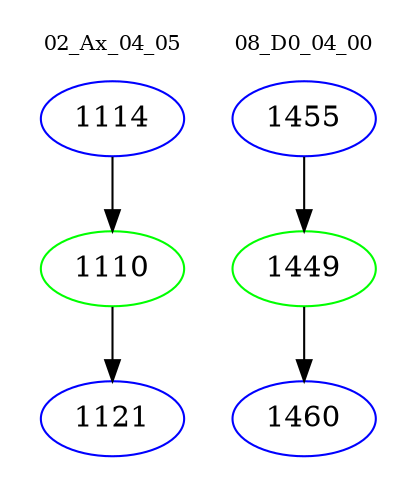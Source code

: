 digraph{
subgraph cluster_0 {
color = white
label = "02_Ax_04_05";
fontsize=10;
T0_1114 [label="1114", color="blue"]
T0_1114 -> T0_1110 [color="black"]
T0_1110 [label="1110", color="green"]
T0_1110 -> T0_1121 [color="black"]
T0_1121 [label="1121", color="blue"]
}
subgraph cluster_1 {
color = white
label = "08_D0_04_00";
fontsize=10;
T1_1455 [label="1455", color="blue"]
T1_1455 -> T1_1449 [color="black"]
T1_1449 [label="1449", color="green"]
T1_1449 -> T1_1460 [color="black"]
T1_1460 [label="1460", color="blue"]
}
}
